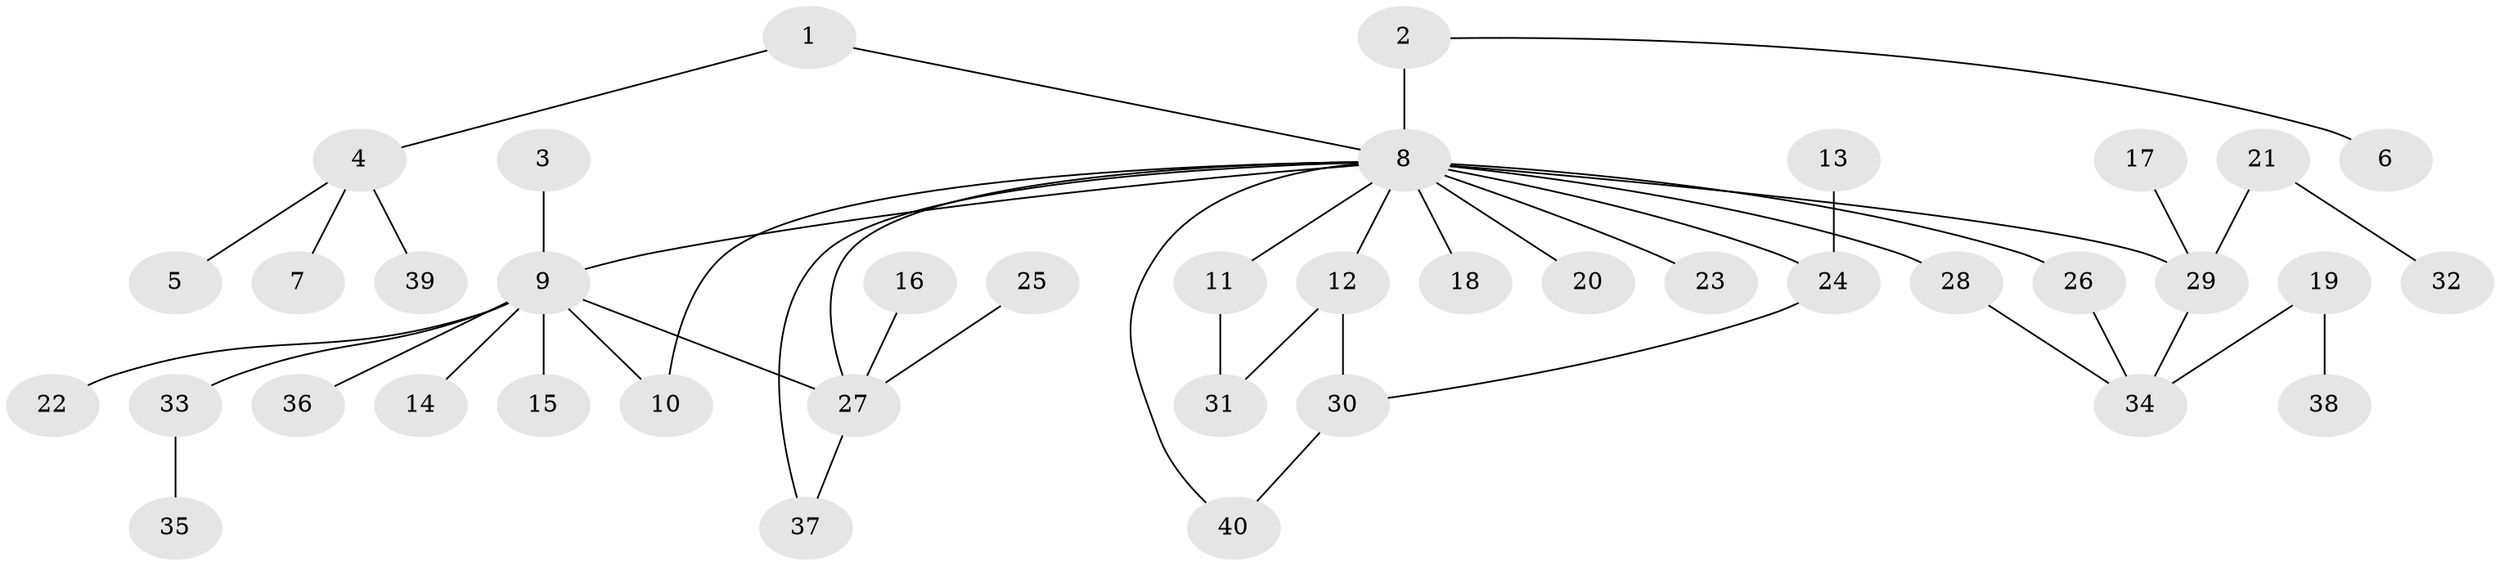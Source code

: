 // original degree distribution, {4: 0.03508771929824561, 20: 0.017543859649122806, 3: 0.07017543859649122, 12: 0.017543859649122806, 2: 0.2982456140350877, 5: 0.07017543859649122, 1: 0.49122807017543857}
// Generated by graph-tools (version 1.1) at 2025/36/03/04/25 23:36:46]
// undirected, 40 vertices, 47 edges
graph export_dot {
  node [color=gray90,style=filled];
  1;
  2;
  3;
  4;
  5;
  6;
  7;
  8;
  9;
  10;
  11;
  12;
  13;
  14;
  15;
  16;
  17;
  18;
  19;
  20;
  21;
  22;
  23;
  24;
  25;
  26;
  27;
  28;
  29;
  30;
  31;
  32;
  33;
  34;
  35;
  36;
  37;
  38;
  39;
  40;
  1 -- 4 [weight=1.0];
  1 -- 8 [weight=1.0];
  2 -- 6 [weight=1.0];
  2 -- 8 [weight=2.0];
  3 -- 9 [weight=1.0];
  4 -- 5 [weight=1.0];
  4 -- 7 [weight=1.0];
  4 -- 39 [weight=1.0];
  8 -- 9 [weight=1.0];
  8 -- 10 [weight=1.0];
  8 -- 11 [weight=1.0];
  8 -- 12 [weight=1.0];
  8 -- 18 [weight=1.0];
  8 -- 20 [weight=1.0];
  8 -- 23 [weight=1.0];
  8 -- 24 [weight=1.0];
  8 -- 26 [weight=1.0];
  8 -- 27 [weight=1.0];
  8 -- 28 [weight=1.0];
  8 -- 29 [weight=1.0];
  8 -- 37 [weight=1.0];
  8 -- 40 [weight=1.0];
  9 -- 10 [weight=1.0];
  9 -- 14 [weight=1.0];
  9 -- 15 [weight=1.0];
  9 -- 22 [weight=1.0];
  9 -- 27 [weight=1.0];
  9 -- 33 [weight=1.0];
  9 -- 36 [weight=1.0];
  11 -- 31 [weight=1.0];
  12 -- 30 [weight=1.0];
  12 -- 31 [weight=1.0];
  13 -- 24 [weight=1.0];
  16 -- 27 [weight=1.0];
  17 -- 29 [weight=1.0];
  19 -- 34 [weight=1.0];
  19 -- 38 [weight=1.0];
  21 -- 29 [weight=1.0];
  21 -- 32 [weight=1.0];
  24 -- 30 [weight=1.0];
  25 -- 27 [weight=1.0];
  26 -- 34 [weight=1.0];
  27 -- 37 [weight=1.0];
  28 -- 34 [weight=1.0];
  29 -- 34 [weight=1.0];
  30 -- 40 [weight=1.0];
  33 -- 35 [weight=1.0];
}
